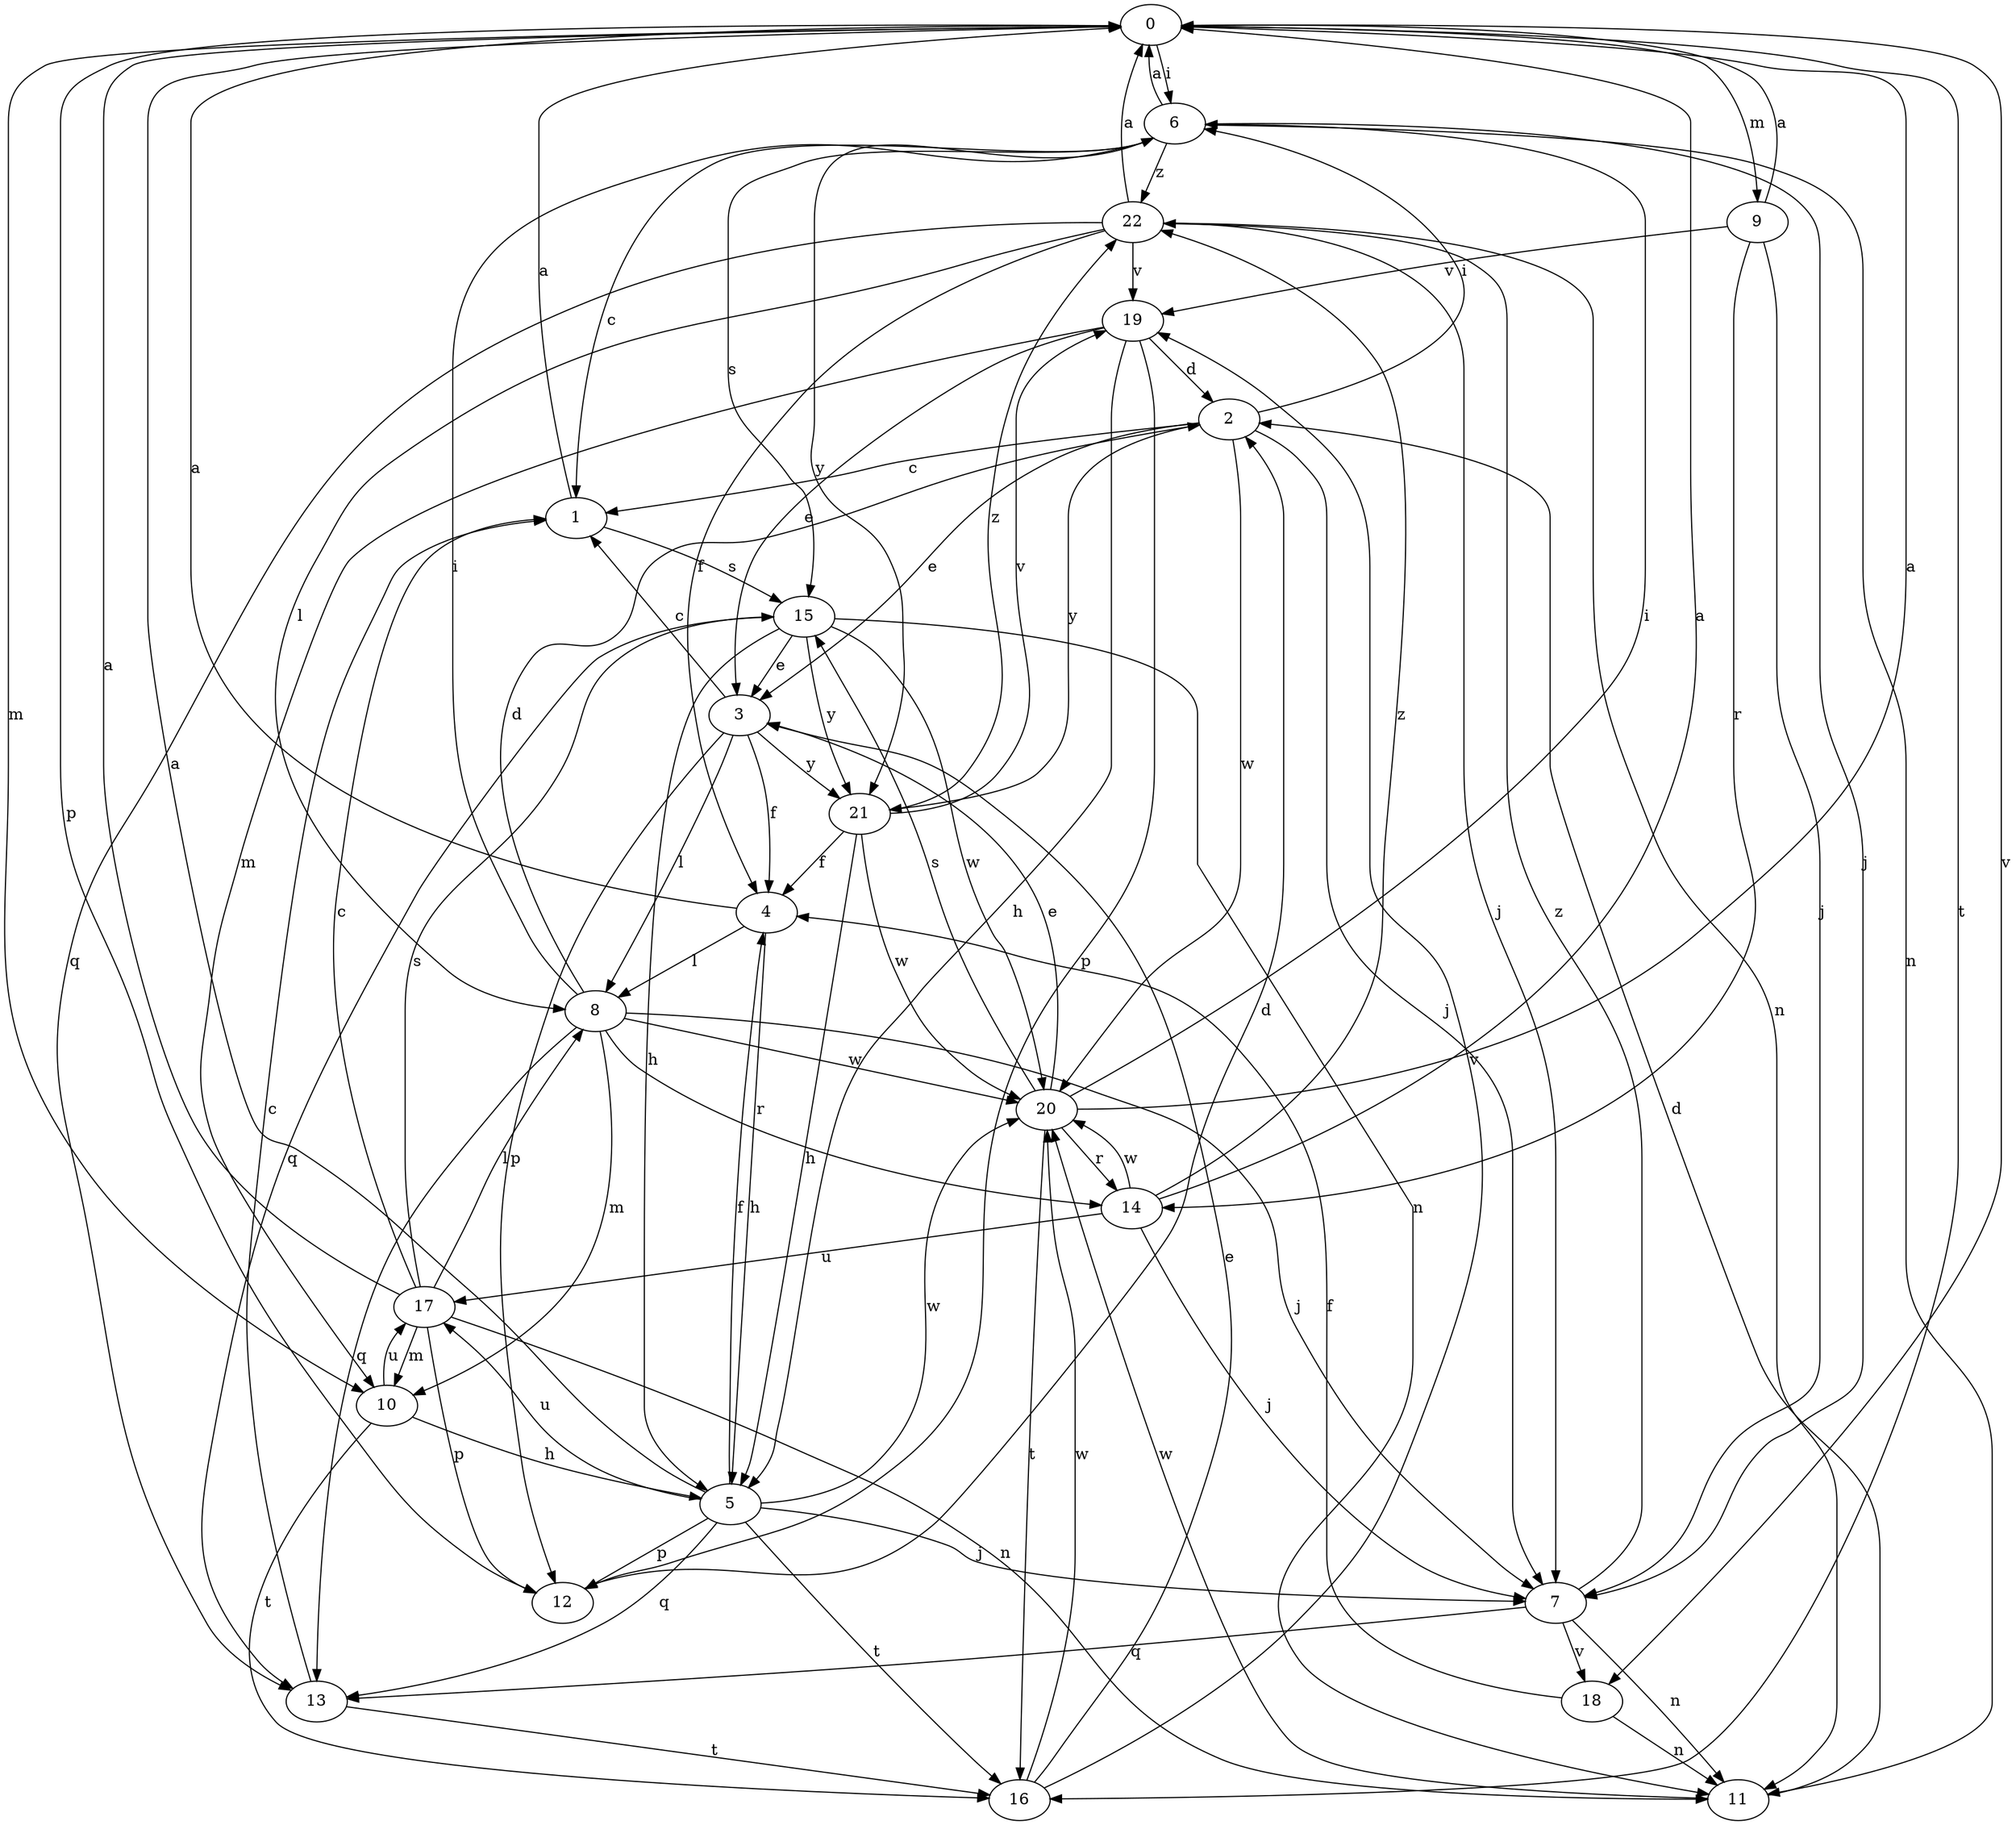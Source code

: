 strict digraph  {
0;
1;
2;
3;
4;
5;
6;
7;
8;
9;
10;
11;
12;
13;
14;
15;
16;
17;
18;
19;
20;
21;
22;
0 -> 6  [label=i];
0 -> 9  [label=m];
0 -> 10  [label=m];
0 -> 12  [label=p];
0 -> 16  [label=t];
0 -> 18  [label=v];
1 -> 0  [label=a];
1 -> 15  [label=s];
2 -> 1  [label=c];
2 -> 3  [label=e];
2 -> 6  [label=i];
2 -> 7  [label=j];
2 -> 20  [label=w];
2 -> 21  [label=y];
3 -> 1  [label=c];
3 -> 4  [label=f];
3 -> 8  [label=l];
3 -> 12  [label=p];
3 -> 21  [label=y];
4 -> 0  [label=a];
4 -> 5  [label=h];
4 -> 8  [label=l];
5 -> 0  [label=a];
5 -> 4  [label=f];
5 -> 7  [label=j];
5 -> 12  [label=p];
5 -> 13  [label=q];
5 -> 16  [label=t];
5 -> 17  [label=u];
5 -> 20  [label=w];
6 -> 0  [label=a];
6 -> 1  [label=c];
6 -> 7  [label=j];
6 -> 11  [label=n];
6 -> 15  [label=s];
6 -> 21  [label=y];
6 -> 22  [label=z];
7 -> 11  [label=n];
7 -> 13  [label=q];
7 -> 18  [label=v];
7 -> 22  [label=z];
8 -> 2  [label=d];
8 -> 6  [label=i];
8 -> 7  [label=j];
8 -> 10  [label=m];
8 -> 13  [label=q];
8 -> 14  [label=r];
8 -> 20  [label=w];
9 -> 0  [label=a];
9 -> 7  [label=j];
9 -> 14  [label=r];
9 -> 19  [label=v];
10 -> 5  [label=h];
10 -> 16  [label=t];
10 -> 17  [label=u];
11 -> 2  [label=d];
11 -> 20  [label=w];
12 -> 2  [label=d];
13 -> 1  [label=c];
13 -> 16  [label=t];
14 -> 0  [label=a];
14 -> 7  [label=j];
14 -> 17  [label=u];
14 -> 20  [label=w];
14 -> 22  [label=z];
15 -> 3  [label=e];
15 -> 5  [label=h];
15 -> 11  [label=n];
15 -> 13  [label=q];
15 -> 20  [label=w];
15 -> 21  [label=y];
16 -> 3  [label=e];
16 -> 19  [label=v];
16 -> 20  [label=w];
17 -> 0  [label=a];
17 -> 1  [label=c];
17 -> 8  [label=l];
17 -> 10  [label=m];
17 -> 11  [label=n];
17 -> 12  [label=p];
17 -> 15  [label=s];
18 -> 4  [label=f];
18 -> 11  [label=n];
19 -> 2  [label=d];
19 -> 3  [label=e];
19 -> 5  [label=h];
19 -> 10  [label=m];
19 -> 12  [label=p];
20 -> 0  [label=a];
20 -> 3  [label=e];
20 -> 6  [label=i];
20 -> 14  [label=r];
20 -> 15  [label=s];
20 -> 16  [label=t];
21 -> 4  [label=f];
21 -> 5  [label=h];
21 -> 19  [label=v];
21 -> 20  [label=w];
21 -> 22  [label=z];
22 -> 0  [label=a];
22 -> 4  [label=f];
22 -> 7  [label=j];
22 -> 8  [label=l];
22 -> 11  [label=n];
22 -> 13  [label=q];
22 -> 19  [label=v];
}
